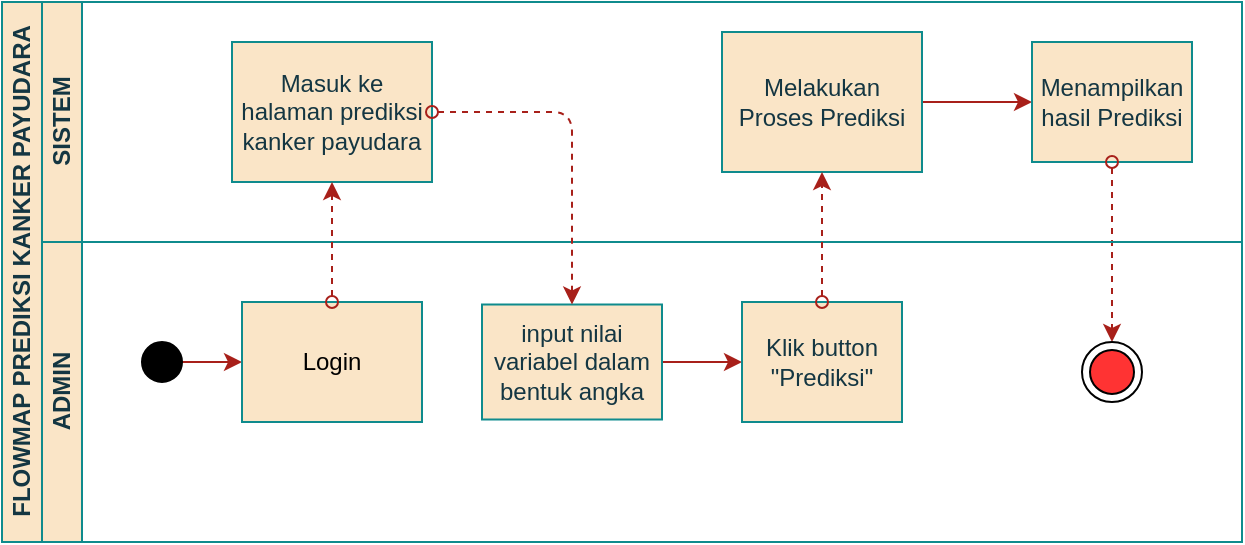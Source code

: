 <mxfile version="13.9.9" type="device"><diagram id="PDTdxMhOO83KGnWTm7Ra" name="Page-1"><mxGraphModel dx="1632" dy="455" grid="1" gridSize="10" guides="1" tooltips="1" connect="1" arrows="1" fold="1" page="1" pageScale="1" pageWidth="850" pageHeight="1100" background="none" math="0" shadow="0"><root><mxCell id="0"/><mxCell id="1" parent="0"/><mxCell id="gBoUoWnV35k3tE9tXs8_-1" value="FLOWMAP PREDIKSI KANKER PAYUDARA" style="swimlane;html=1;childLayout=stackLayout;resizeParent=1;resizeParentMax=0;horizontal=0;startSize=20;horizontalStack=0;fillColor=#FAE5C7;strokeColor=#0F8B8D;fontColor=#143642;" vertex="1" parent="1"><mxGeometry x="-130" y="70" width="620" height="270" as="geometry"/></mxCell><mxCell id="gBoUoWnV35k3tE9tXs8_-2" value="SISTEM" style="swimlane;html=1;startSize=20;horizontal=0;fillColor=#FAE5C7;strokeColor=#0F8B8D;fontColor=#143642;" vertex="1" parent="gBoUoWnV35k3tE9tXs8_-1"><mxGeometry x="20" width="600" height="120" as="geometry"/></mxCell><mxCell id="gBoUoWnV35k3tE9tXs8_-33" style="edgeStyle=orthogonalEdgeStyle;curved=0;rounded=1;sketch=0;orthogonalLoop=1;jettySize=auto;html=1;exitX=1;exitY=0.5;exitDx=0;exitDy=0;startArrow=none;startFill=0;strokeColor=#A8201A;fillColor=#FAE5C7;fontColor=#143642;" edge="1" parent="gBoUoWnV35k3tE9tXs8_-2" source="gBoUoWnV35k3tE9tXs8_-9" target="gBoUoWnV35k3tE9tXs8_-11"><mxGeometry relative="1" as="geometry"/></mxCell><mxCell id="gBoUoWnV35k3tE9tXs8_-9" value="Melakukan Proses Prediksi" style="shape=ext;html=1;whiteSpace=wrap;fillColor=#FAE5C7;strokeColor=#0F8B8D;fontColor=#143642;" vertex="1" parent="gBoUoWnV35k3tE9tXs8_-2"><mxGeometry x="340" y="15" width="100" height="70" as="geometry"/></mxCell><mxCell id="gBoUoWnV35k3tE9tXs8_-11" value="Menampilkan hasil Prediksi" style="shape=ext;html=1;whiteSpace=wrap;fillColor=#FAE5C7;strokeColor=#0F8B8D;fontColor=#143642;" vertex="1" parent="gBoUoWnV35k3tE9tXs8_-2"><mxGeometry x="495" y="20" width="80" height="60" as="geometry"/></mxCell><mxCell id="gBoUoWnV35k3tE9tXs8_-25" value="Masuk ke halaman prediksi kanker payudara" style="shape=ext;html=1;whiteSpace=wrap;fillColor=#FAE5C7;strokeColor=#0F8B8D;fontColor=#143642;" vertex="1" parent="gBoUoWnV35k3tE9tXs8_-2"><mxGeometry x="95" y="20" width="100" height="70" as="geometry"/></mxCell><mxCell id="gBoUoWnV35k3tE9tXs8_-23" style="edgeStyle=orthogonalEdgeStyle;orthogonalLoop=1;jettySize=auto;html=1;exitX=0.5;exitY=1;exitDx=0;exitDy=0;entryX=0.5;entryY=0;entryDx=0;entryDy=0;startArrow=oval;startFill=0;strokeColor=#A8201A;fillColor=#FAE5C7;fontColor=#143642;dashed=1;labelBackgroundColor=#DAD2D8;" edge="1" parent="gBoUoWnV35k3tE9tXs8_-1" source="gBoUoWnV35k3tE9tXs8_-11" target="gBoUoWnV35k3tE9tXs8_-12"><mxGeometry relative="1" as="geometry"/></mxCell><mxCell id="gBoUoWnV35k3tE9tXs8_-3" value="ADMIN" style="swimlane;html=1;startSize=20;horizontal=0;fillColor=#FAE5C7;strokeColor=#0F8B8D;fontColor=#143642;" vertex="1" parent="gBoUoWnV35k3tE9tXs8_-1"><mxGeometry x="20" y="120" width="600" height="150" as="geometry"/></mxCell><mxCell id="gBoUoWnV35k3tE9tXs8_-13" style="edgeStyle=orthogonalEdgeStyle;orthogonalLoop=1;jettySize=auto;html=1;exitX=1;exitY=0.5;exitDx=0;exitDy=0;entryX=0;entryY=0.5;entryDx=0;entryDy=0;strokeColor=#A8201A;fontColor=#143642;labelBackgroundColor=#DAD2D8;" edge="1" parent="gBoUoWnV35k3tE9tXs8_-3" source="gBoUoWnV35k3tE9tXs8_-5" target="gBoUoWnV35k3tE9tXs8_-6"><mxGeometry relative="1" as="geometry"/></mxCell><mxCell id="gBoUoWnV35k3tE9tXs8_-5" value="" style="ellipse;fontColor=#143642;fillColor=#000000;" vertex="1" parent="gBoUoWnV35k3tE9tXs8_-3"><mxGeometry x="50" y="50" width="20" height="20" as="geometry"/></mxCell><mxCell id="gBoUoWnV35k3tE9tXs8_-6" value="&lt;font color=&quot;#000000&quot;&gt;Login&lt;/font&gt;" style="shape=ext;html=1;whiteSpace=wrap;fillColor=#FAE5C7;strokeColor=#0F8B8D;fontColor=#143642;" vertex="1" parent="gBoUoWnV35k3tE9tXs8_-3"><mxGeometry x="100" y="30" width="90" height="60" as="geometry"/></mxCell><mxCell id="gBoUoWnV35k3tE9tXs8_-28" style="edgeStyle=orthogonalEdgeStyle;curved=0;rounded=1;sketch=0;orthogonalLoop=1;jettySize=auto;html=1;exitX=1;exitY=0.5;exitDx=0;exitDy=0;strokeColor=#A8201A;fillColor=#FAE5C7;fontColor=#143642;" edge="1" parent="gBoUoWnV35k3tE9tXs8_-3" source="gBoUoWnV35k3tE9tXs8_-7" target="gBoUoWnV35k3tE9tXs8_-26"><mxGeometry relative="1" as="geometry"/></mxCell><mxCell id="gBoUoWnV35k3tE9tXs8_-7" value="input nilai variabel dalam bentuk angka" style="shape=ext;html=1;whiteSpace=wrap;fillColor=#FAE5C7;strokeColor=#0F8B8D;fontColor=#143642;" vertex="1" parent="gBoUoWnV35k3tE9tXs8_-3"><mxGeometry x="220" y="31.25" width="90" height="57.5" as="geometry"/></mxCell><mxCell id="gBoUoWnV35k3tE9tXs8_-12" value="" style="ellipse;html=1;shape=endState;fontColor=#143642;fillColor=#FF3333;" vertex="1" parent="gBoUoWnV35k3tE9tXs8_-3"><mxGeometry x="520" y="50" width="30" height="30" as="geometry"/></mxCell><mxCell id="gBoUoWnV35k3tE9tXs8_-26" value="Klik button &quot;Prediksi&quot;" style="shape=ext;html=1;whiteSpace=wrap;fillColor=#FAE5C7;strokeColor=#0F8B8D;fontColor=#143642;" vertex="1" parent="gBoUoWnV35k3tE9tXs8_-3"><mxGeometry x="350" y="30" width="80" height="60" as="geometry"/></mxCell><mxCell id="gBoUoWnV35k3tE9tXs8_-29" style="edgeStyle=orthogonalEdgeStyle;curved=0;rounded=1;sketch=0;orthogonalLoop=1;jettySize=auto;html=1;exitX=0.5;exitY=0;exitDx=0;exitDy=0;strokeColor=#A8201A;fillColor=#FAE5C7;fontColor=#143642;dashed=1;startArrow=oval;startFill=0;" edge="1" parent="gBoUoWnV35k3tE9tXs8_-1" source="gBoUoWnV35k3tE9tXs8_-6" target="gBoUoWnV35k3tE9tXs8_-25"><mxGeometry relative="1" as="geometry"/></mxCell><mxCell id="gBoUoWnV35k3tE9tXs8_-30" style="edgeStyle=orthogonalEdgeStyle;curved=0;rounded=1;sketch=0;orthogonalLoop=1;jettySize=auto;html=1;exitX=1;exitY=0.5;exitDx=0;exitDy=0;dashed=1;startArrow=oval;startFill=0;strokeColor=#A8201A;fillColor=#FAE5C7;fontColor=#143642;" edge="1" parent="gBoUoWnV35k3tE9tXs8_-1" source="gBoUoWnV35k3tE9tXs8_-25" target="gBoUoWnV35k3tE9tXs8_-7"><mxGeometry relative="1" as="geometry"/></mxCell><mxCell id="gBoUoWnV35k3tE9tXs8_-32" style="edgeStyle=orthogonalEdgeStyle;curved=0;rounded=1;sketch=0;orthogonalLoop=1;jettySize=auto;html=1;exitX=0.5;exitY=0;exitDx=0;exitDy=0;dashed=1;startArrow=oval;startFill=0;strokeColor=#A8201A;fillColor=#FAE5C7;fontColor=#143642;" edge="1" parent="gBoUoWnV35k3tE9tXs8_-1" source="gBoUoWnV35k3tE9tXs8_-26" target="gBoUoWnV35k3tE9tXs8_-9"><mxGeometry relative="1" as="geometry"/></mxCell></root></mxGraphModel></diagram></mxfile>